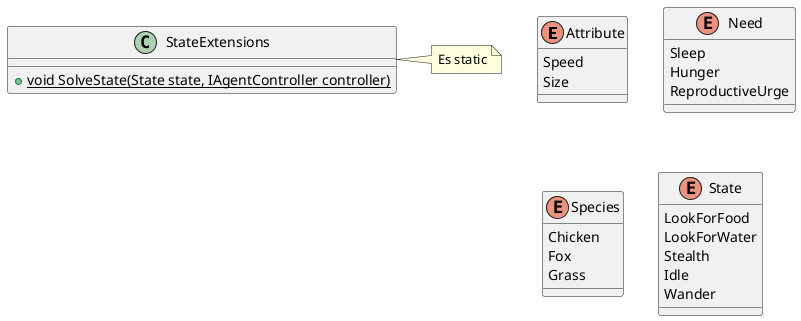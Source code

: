 @startuml
enum Attribute {
Speed
Size
}

enum Need {
Sleep
Hunger
ReproductiveUrge
}

enum Species {
Chicken
Fox
Grass
}

enum State {
LookForFood
LookForWater
Stealth
Idle
Wander
}

class StateExtensions {
+{static} void SolveState(State state, IAgentController controller)
}

note right of StateExtensions
Es static
end note

@enduml